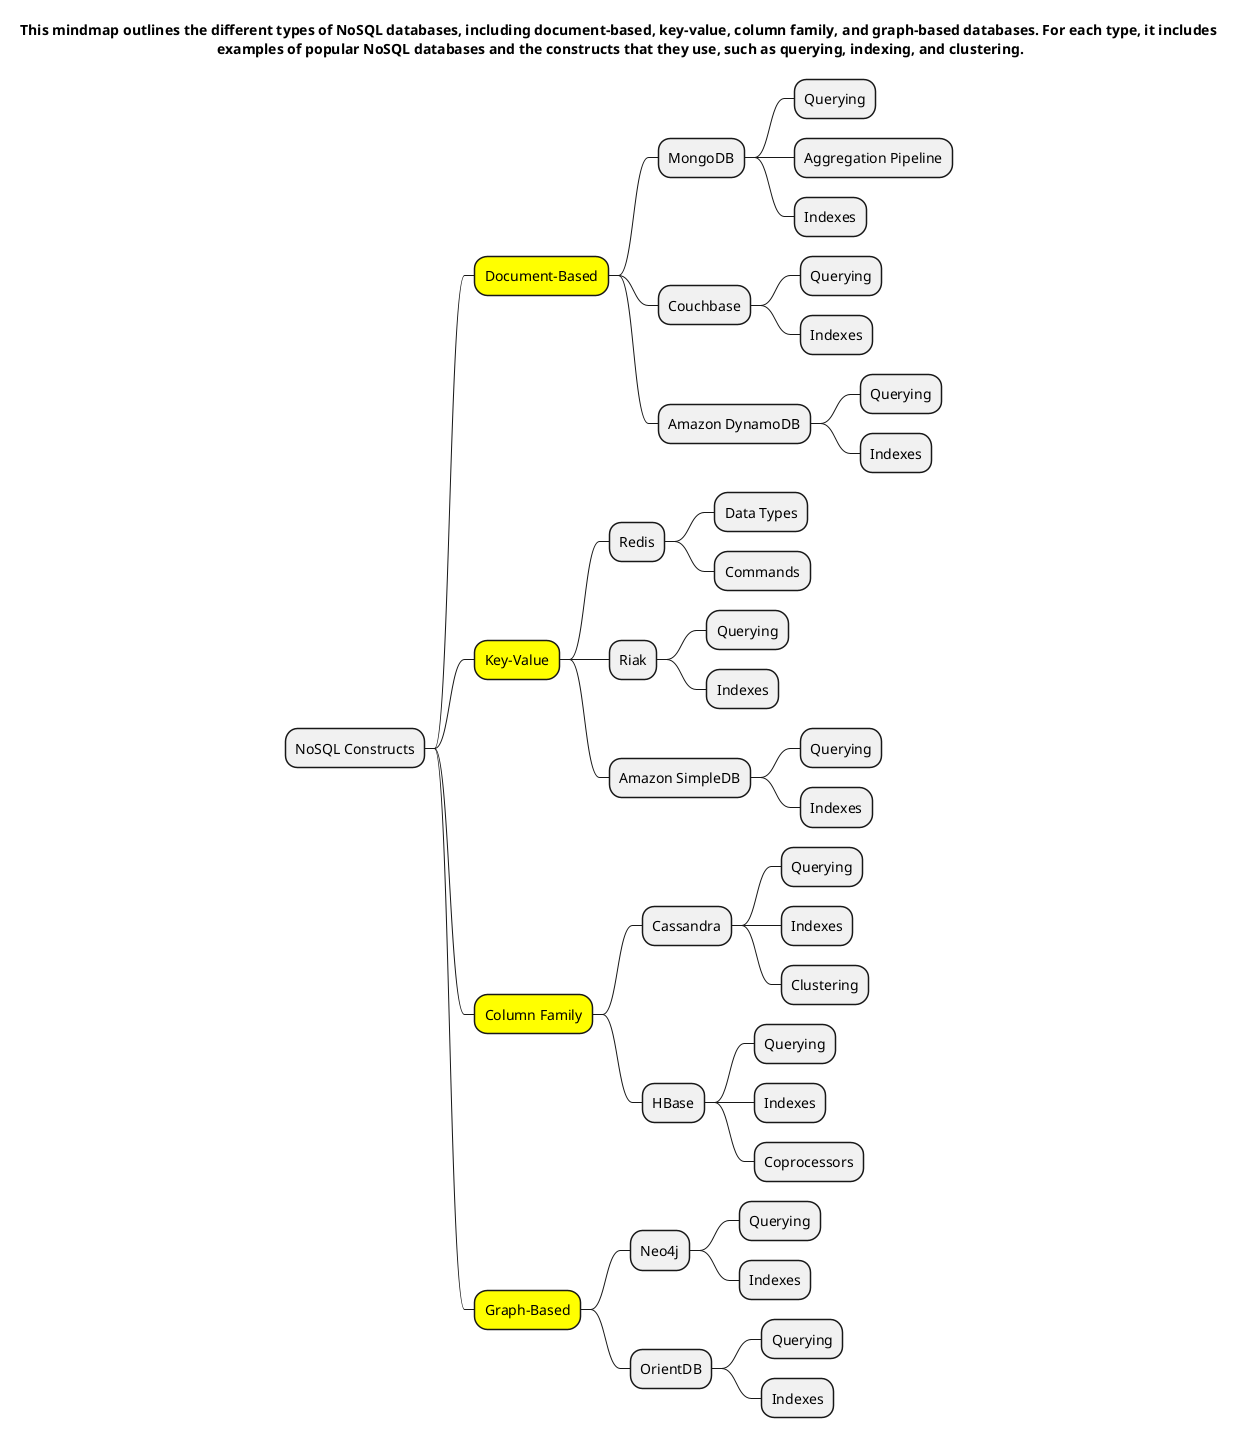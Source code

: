 @startmindmap
title This mindmap outlines the different types of NoSQL databases, including document-based, key-value, column family, and graph-based databases. For each type, it includes\n examples of popular NoSQL databases and the constructs that they use, such as querying, indexing, and clustering.





* NoSQL Constructs

**[#yellow] Document-Based

*** MongoDB

**** Querying

**** Aggregation Pipeline

**** Indexes

*** Couchbase

**** Querying

**** Indexes

*** Amazon DynamoDB

**** Querying

**** Indexes

**[#yellow] Key-Value

*** Redis

**** Data Types

**** Commands

*** Riak

**** Querying

**** Indexes

*** Amazon SimpleDB

**** Querying

**** Indexes

**[#yellow] Column Family

*** Cassandra

**** Querying

**** Indexes

**** Clustering

*** HBase

**** Querying

**** Indexes

**** Coprocessors

**[#yellow]  Graph-Based

*** Neo4j

**** Querying

**** Indexes

*** OrientDB

**** Querying

**** Indexes

@endmindmap
